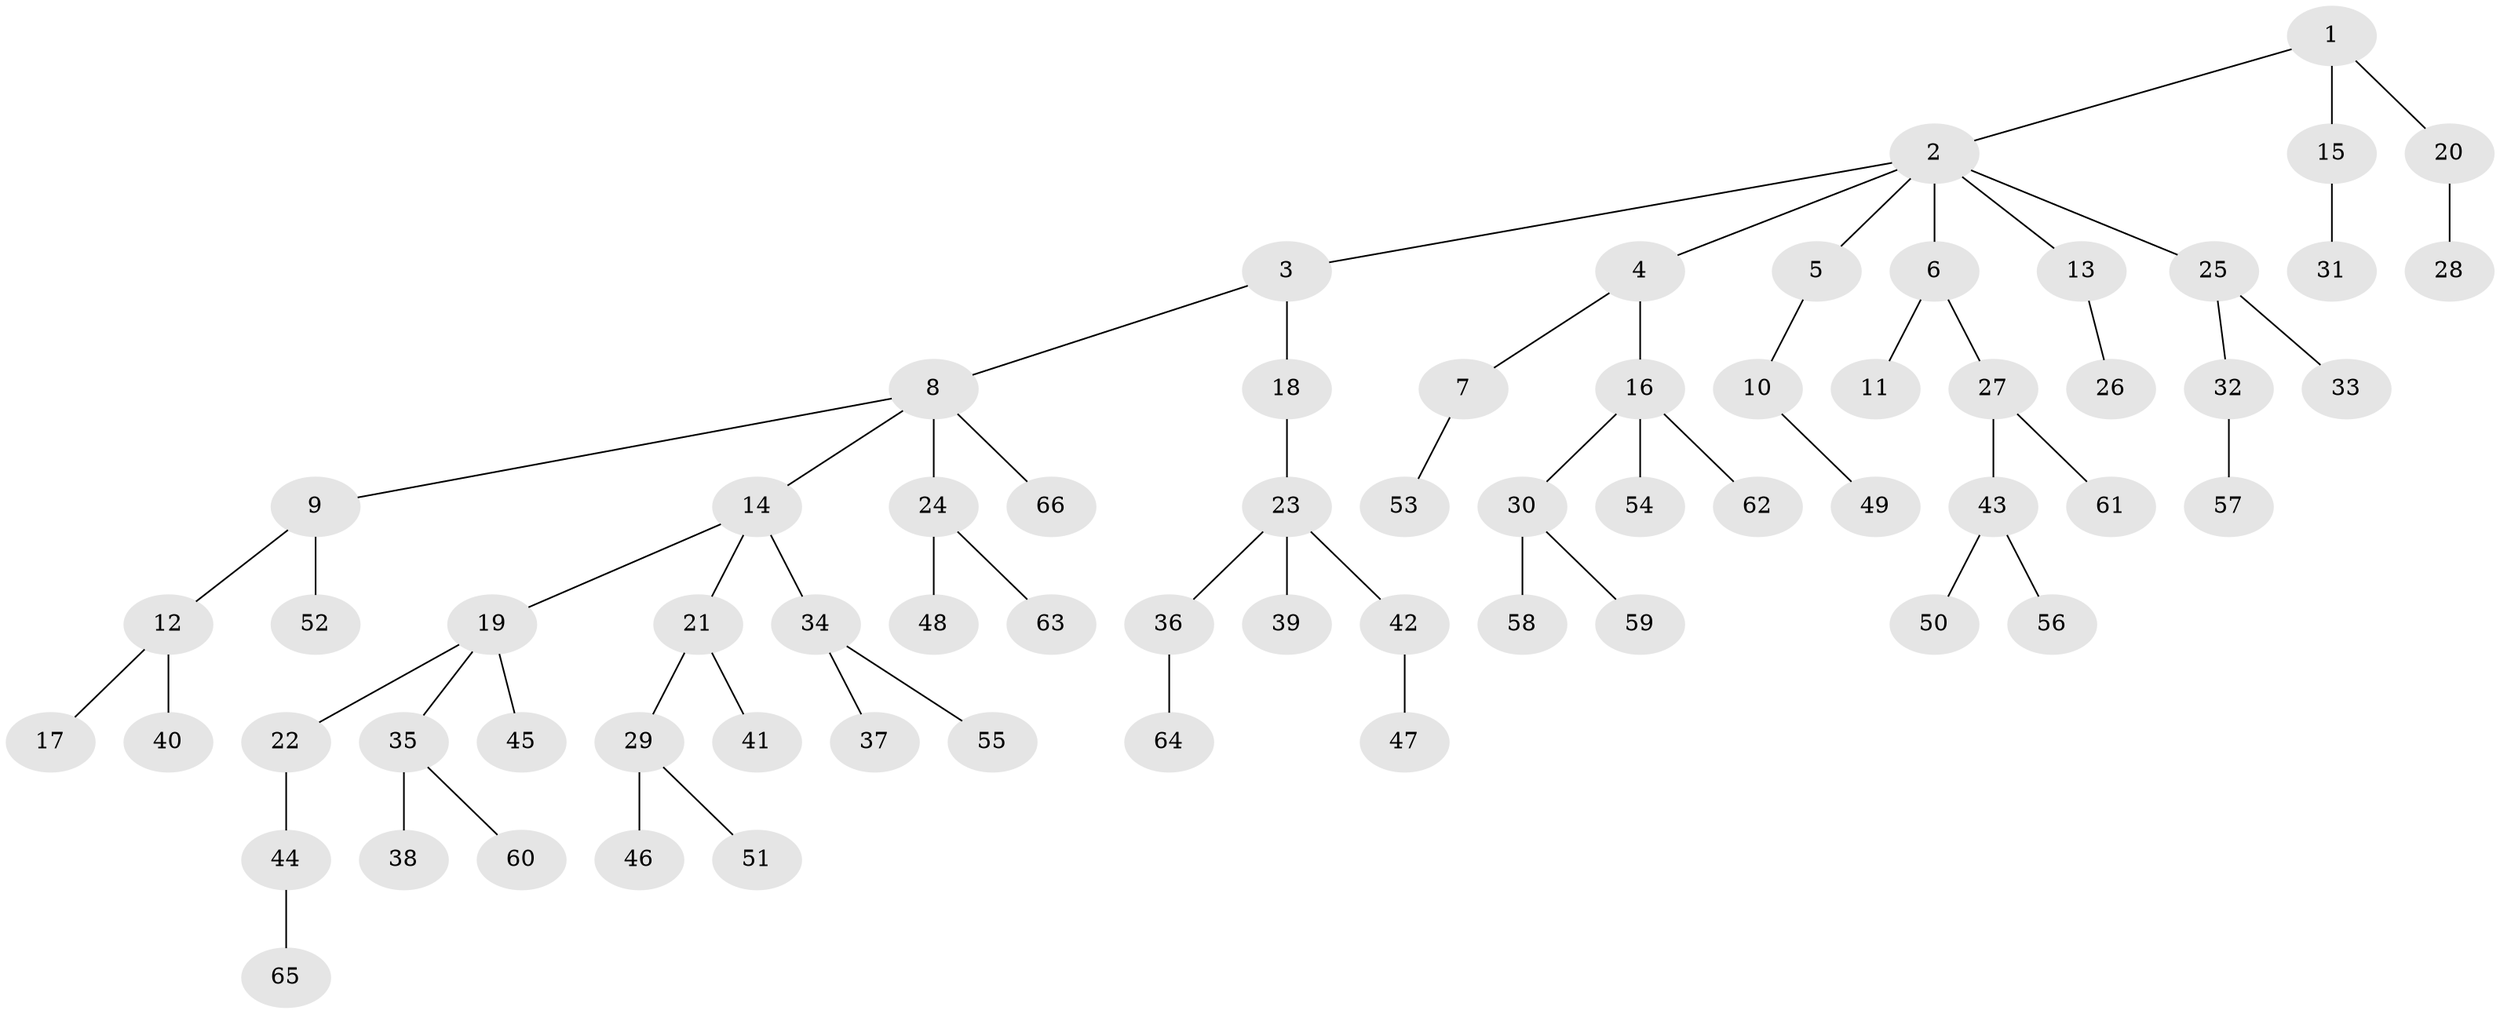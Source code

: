 // coarse degree distribution, {3: 0.11904761904761904, 8: 0.023809523809523808, 6: 0.047619047619047616, 2: 0.30952380952380953, 1: 0.5}
// Generated by graph-tools (version 1.1) at 2025/42/03/06/25 10:42:05]
// undirected, 66 vertices, 65 edges
graph export_dot {
graph [start="1"]
  node [color=gray90,style=filled];
  1;
  2;
  3;
  4;
  5;
  6;
  7;
  8;
  9;
  10;
  11;
  12;
  13;
  14;
  15;
  16;
  17;
  18;
  19;
  20;
  21;
  22;
  23;
  24;
  25;
  26;
  27;
  28;
  29;
  30;
  31;
  32;
  33;
  34;
  35;
  36;
  37;
  38;
  39;
  40;
  41;
  42;
  43;
  44;
  45;
  46;
  47;
  48;
  49;
  50;
  51;
  52;
  53;
  54;
  55;
  56;
  57;
  58;
  59;
  60;
  61;
  62;
  63;
  64;
  65;
  66;
  1 -- 2;
  1 -- 15;
  1 -- 20;
  2 -- 3;
  2 -- 4;
  2 -- 5;
  2 -- 6;
  2 -- 13;
  2 -- 25;
  3 -- 8;
  3 -- 18;
  4 -- 7;
  4 -- 16;
  5 -- 10;
  6 -- 11;
  6 -- 27;
  7 -- 53;
  8 -- 9;
  8 -- 14;
  8 -- 24;
  8 -- 66;
  9 -- 12;
  9 -- 52;
  10 -- 49;
  12 -- 17;
  12 -- 40;
  13 -- 26;
  14 -- 19;
  14 -- 21;
  14 -- 34;
  15 -- 31;
  16 -- 30;
  16 -- 54;
  16 -- 62;
  18 -- 23;
  19 -- 22;
  19 -- 35;
  19 -- 45;
  20 -- 28;
  21 -- 29;
  21 -- 41;
  22 -- 44;
  23 -- 36;
  23 -- 39;
  23 -- 42;
  24 -- 48;
  24 -- 63;
  25 -- 32;
  25 -- 33;
  27 -- 43;
  27 -- 61;
  29 -- 46;
  29 -- 51;
  30 -- 58;
  30 -- 59;
  32 -- 57;
  34 -- 37;
  34 -- 55;
  35 -- 38;
  35 -- 60;
  36 -- 64;
  42 -- 47;
  43 -- 50;
  43 -- 56;
  44 -- 65;
}
